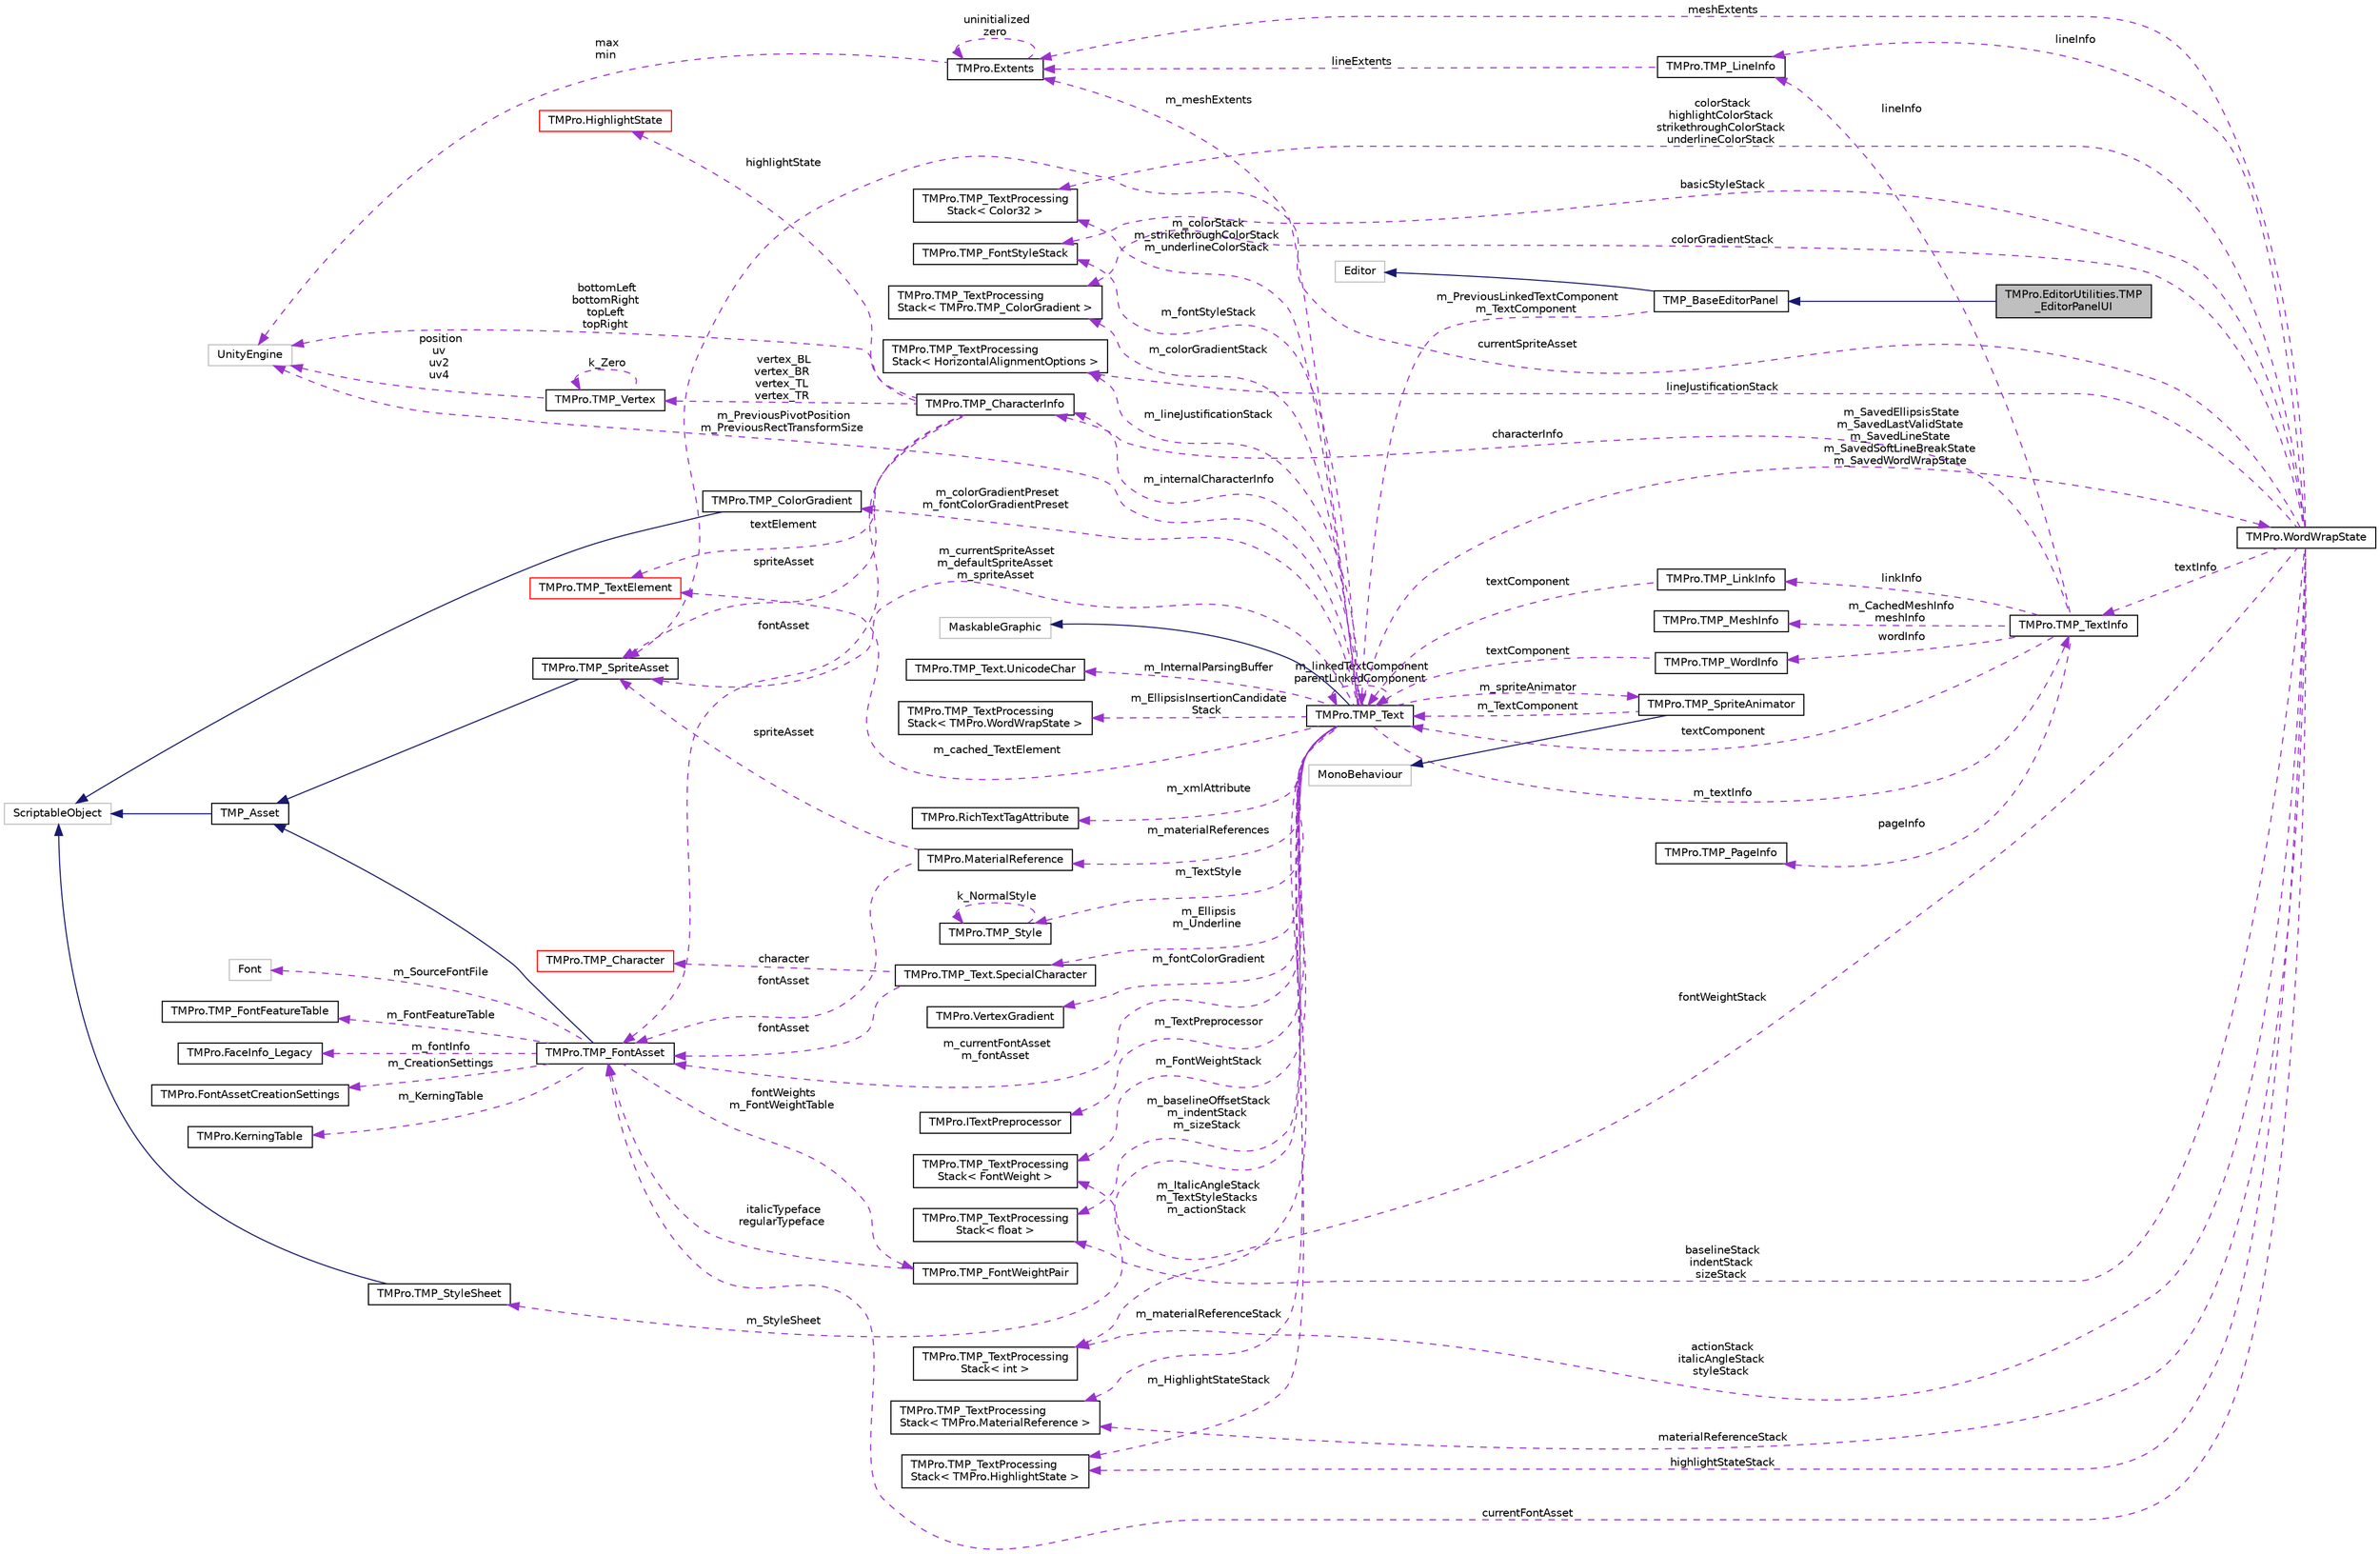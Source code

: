 digraph "TMPro.EditorUtilities.TMP_EditorPanelUI"
{
 // LATEX_PDF_SIZE
  edge [fontname="Helvetica",fontsize="10",labelfontname="Helvetica",labelfontsize="10"];
  node [fontname="Helvetica",fontsize="10",shape=record];
  rankdir="LR";
  Node1 [label="TMPro.EditorUtilities.TMP\l_EditorPanelUI",height=0.2,width=0.4,color="black", fillcolor="grey75", style="filled", fontcolor="black",tooltip=" "];
  Node2 -> Node1 [dir="back",color="midnightblue",fontsize="10",style="solid",fontname="Helvetica"];
  Node2 [label="TMP_BaseEditorPanel",height=0.2,width=0.4,color="black", fillcolor="white", style="filled",URL="$class_t_m_pro_1_1_editor_utilities_1_1_t_m_p___base_editor_panel.html",tooltip=" "];
  Node3 -> Node2 [dir="back",color="midnightblue",fontsize="10",style="solid",fontname="Helvetica"];
  Node3 [label="Editor",height=0.2,width=0.4,color="grey75", fillcolor="white", style="filled",tooltip=" "];
  Node4 -> Node2 [dir="back",color="darkorchid3",fontsize="10",style="dashed",label=" m_PreviousLinkedTextComponent\nm_TextComponent" ,fontname="Helvetica"];
  Node4 [label="TMPro.TMP_Text",height=0.2,width=0.4,color="black", fillcolor="white", style="filled",URL="$class_t_m_pro_1_1_t_m_p___text.html",tooltip="Base class which contains common properties and functions shared between the TextMeshPro and TextMesh..."];
  Node5 -> Node4 [dir="back",color="midnightblue",fontsize="10",style="solid",fontname="Helvetica"];
  Node5 [label="MaskableGraphic",height=0.2,width=0.4,color="grey75", fillcolor="white", style="filled",tooltip=" "];
  Node6 -> Node4 [dir="back",color="darkorchid3",fontsize="10",style="dashed",label=" m_fontStyleStack" ,fontname="Helvetica"];
  Node6 [label="TMPro.TMP_FontStyleStack",height=0.2,width=0.4,color="black", fillcolor="white", style="filled",URL="$struct_t_m_pro_1_1_t_m_p___font_style_stack.html",tooltip="Structure used to track basic XML tags which are binary (on / off)"];
  Node7 -> Node4 [dir="back",color="darkorchid3",fontsize="10",style="dashed",label=" m_colorGradientStack" ,fontname="Helvetica"];
  Node7 [label="TMPro.TMP_TextProcessing\lStack\< TMPro.TMP_ColorGradient \>",height=0.2,width=0.4,color="black", fillcolor="white", style="filled",URL="$struct_t_m_pro_1_1_t_m_p___text_processing_stack.html",tooltip=" "];
  Node8 -> Node4 [dir="back",color="darkorchid3",fontsize="10",style="dashed",label=" m_InternalParsingBuffer" ,fontname="Helvetica"];
  Node8 [label="TMPro.TMP_Text.UnicodeChar",height=0.2,width=0.4,color="black", fillcolor="white", style="filled",URL="$struct_t_m_pro_1_1_t_m_p___text_1_1_unicode_char.html",tooltip=" "];
  Node9 -> Node4 [dir="back",color="darkorchid3",fontsize="10",style="dashed",label=" m_lineJustificationStack" ,fontname="Helvetica"];
  Node9 [label="TMPro.TMP_TextProcessing\lStack\< HorizontalAlignmentOptions \>",height=0.2,width=0.4,color="black", fillcolor="white", style="filled",URL="$struct_t_m_pro_1_1_t_m_p___text_processing_stack.html",tooltip=" "];
  Node10 -> Node4 [dir="back",color="darkorchid3",fontsize="10",style="dashed",label=" m_materialReferences" ,fontname="Helvetica"];
  Node10 [label="TMPro.MaterialReference",height=0.2,width=0.4,color="black", fillcolor="white", style="filled",URL="$struct_t_m_pro_1_1_material_reference.html",tooltip=" "];
  Node11 -> Node10 [dir="back",color="darkorchid3",fontsize="10",style="dashed",label=" fontAsset" ,fontname="Helvetica"];
  Node11 [label="TMPro.TMP_FontAsset",height=0.2,width=0.4,color="black", fillcolor="white", style="filled",URL="$class_t_m_pro_1_1_t_m_p___font_asset.html",tooltip=" "];
  Node12 -> Node11 [dir="back",color="midnightblue",fontsize="10",style="solid",fontname="Helvetica"];
  Node12 [label="TMP_Asset",height=0.2,width=0.4,color="black", fillcolor="white", style="filled",URL="$class_t_m_pro_1_1_t_m_p___asset.html",tooltip=" "];
  Node13 -> Node12 [dir="back",color="midnightblue",fontsize="10",style="solid",fontname="Helvetica"];
  Node13 [label="ScriptableObject",height=0.2,width=0.4,color="grey75", fillcolor="white", style="filled",tooltip=" "];
  Node14 -> Node11 [dir="back",color="darkorchid3",fontsize="10",style="dashed",label=" m_CreationSettings" ,fontname="Helvetica"];
  Node14 [label="TMPro.FontAssetCreationSettings",height=0.2,width=0.4,color="black", fillcolor="white", style="filled",URL="$struct_t_m_pro_1_1_font_asset_creation_settings.html",tooltip=" "];
  Node15 -> Node11 [dir="back",color="darkorchid3",fontsize="10",style="dashed",label=" m_KerningTable" ,fontname="Helvetica"];
  Node15 [label="TMPro.KerningTable",height=0.2,width=0.4,color="black", fillcolor="white", style="filled",URL="$class_t_m_pro_1_1_kerning_table.html",tooltip=" "];
  Node16 -> Node11 [dir="back",color="darkorchid3",fontsize="10",style="dashed",label=" fontWeights\nm_FontWeightTable" ,fontname="Helvetica"];
  Node16 [label="TMPro.TMP_FontWeightPair",height=0.2,width=0.4,color="black", fillcolor="white", style="filled",URL="$struct_t_m_pro_1_1_t_m_p___font_weight_pair.html",tooltip="Contains the font assets for the regular and italic styles associated with a given font weight."];
  Node11 -> Node16 [dir="back",color="darkorchid3",fontsize="10",style="dashed",label=" italicTypeface\nregularTypeface" ,fontname="Helvetica"];
  Node17 -> Node11 [dir="back",color="darkorchid3",fontsize="10",style="dashed",label=" m_SourceFontFile" ,fontname="Helvetica"];
  Node17 [label="Font",height=0.2,width=0.4,color="grey75", fillcolor="white", style="filled",tooltip=" "];
  Node18 -> Node11 [dir="back",color="darkorchid3",fontsize="10",style="dashed",label=" m_FontFeatureTable" ,fontname="Helvetica"];
  Node18 [label="TMPro.TMP_FontFeatureTable",height=0.2,width=0.4,color="black", fillcolor="white", style="filled",URL="$class_t_m_pro_1_1_t_m_p___font_feature_table.html",tooltip="Table that contains the various font features available for the given font asset."];
  Node19 -> Node11 [dir="back",color="darkorchid3",fontsize="10",style="dashed",label=" m_fontInfo" ,fontname="Helvetica"];
  Node19 [label="TMPro.FaceInfo_Legacy",height=0.2,width=0.4,color="black", fillcolor="white", style="filled",URL="$class_t_m_pro_1_1_face_info___legacy.html",tooltip="Class that contains the basic information about the font."];
  Node20 -> Node10 [dir="back",color="darkorchid3",fontsize="10",style="dashed",label=" spriteAsset" ,fontname="Helvetica"];
  Node20 [label="TMPro.TMP_SpriteAsset",height=0.2,width=0.4,color="black", fillcolor="white", style="filled",URL="$class_t_m_pro_1_1_t_m_p___sprite_asset.html",tooltip=" "];
  Node12 -> Node20 [dir="back",color="midnightblue",fontsize="10",style="solid",fontname="Helvetica"];
  Node21 -> Node4 [dir="back",color="darkorchid3",fontsize="10",style="dashed",label=" m_textInfo" ,fontname="Helvetica"];
  Node21 [label="TMPro.TMP_TextInfo",height=0.2,width=0.4,color="black", fillcolor="white", style="filled",URL="$class_t_m_pro_1_1_t_m_p___text_info.html",tooltip="Class which contains information about every element contained within the text object."];
  Node22 -> Node21 [dir="back",color="darkorchid3",fontsize="10",style="dashed",label=" linkInfo" ,fontname="Helvetica"];
  Node22 [label="TMPro.TMP_LinkInfo",height=0.2,width=0.4,color="black", fillcolor="white", style="filled",URL="$struct_t_m_pro_1_1_t_m_p___link_info.html",tooltip="Structure containing information about individual links contained in the text object."];
  Node4 -> Node22 [dir="back",color="darkorchid3",fontsize="10",style="dashed",label=" textComponent" ,fontname="Helvetica"];
  Node23 -> Node21 [dir="back",color="darkorchid3",fontsize="10",style="dashed",label=" pageInfo" ,fontname="Helvetica"];
  Node23 [label="TMPro.TMP_PageInfo",height=0.2,width=0.4,color="black", fillcolor="white", style="filled",URL="$struct_t_m_pro_1_1_t_m_p___page_info.html",tooltip=" "];
  Node24 -> Node21 [dir="back",color="darkorchid3",fontsize="10",style="dashed",label=" lineInfo" ,fontname="Helvetica"];
  Node24 [label="TMPro.TMP_LineInfo",height=0.2,width=0.4,color="black", fillcolor="white", style="filled",URL="$struct_t_m_pro_1_1_t_m_p___line_info.html",tooltip="Structure which contains information about the individual lines of text."];
  Node25 -> Node24 [dir="back",color="darkorchid3",fontsize="10",style="dashed",label=" lineExtents" ,fontname="Helvetica"];
  Node25 [label="TMPro.Extents",height=0.2,width=0.4,color="black", fillcolor="white", style="filled",URL="$struct_t_m_pro_1_1_extents.html",tooltip=" "];
  Node25 -> Node25 [dir="back",color="darkorchid3",fontsize="10",style="dashed",label=" uninitialized\nzero" ,fontname="Helvetica"];
  Node26 -> Node25 [dir="back",color="darkorchid3",fontsize="10",style="dashed",label=" max\nmin" ,fontname="Helvetica"];
  Node26 [label="UnityEngine",height=0.2,width=0.4,color="grey75", fillcolor="white", style="filled",tooltip=" "];
  Node4 -> Node21 [dir="back",color="darkorchid3",fontsize="10",style="dashed",label=" textComponent" ,fontname="Helvetica"];
  Node27 -> Node21 [dir="back",color="darkorchid3",fontsize="10",style="dashed",label=" m_CachedMeshInfo\nmeshInfo" ,fontname="Helvetica"];
  Node27 [label="TMPro.TMP_MeshInfo",height=0.2,width=0.4,color="black", fillcolor="white", style="filled",URL="$struct_t_m_pro_1_1_t_m_p___mesh_info.html",tooltip="Structure which contains the vertex attributes (geometry) of the text object."];
  Node28 -> Node21 [dir="back",color="darkorchid3",fontsize="10",style="dashed",label=" wordInfo" ,fontname="Helvetica"];
  Node28 [label="TMPro.TMP_WordInfo",height=0.2,width=0.4,color="black", fillcolor="white", style="filled",URL="$struct_t_m_pro_1_1_t_m_p___word_info.html",tooltip="Structure containing information about the individual words contained in the text object."];
  Node4 -> Node28 [dir="back",color="darkorchid3",fontsize="10",style="dashed",label=" textComponent" ,fontname="Helvetica"];
  Node29 -> Node21 [dir="back",color="darkorchid3",fontsize="10",style="dashed",label=" characterInfo" ,fontname="Helvetica"];
  Node29 [label="TMPro.TMP_CharacterInfo",height=0.2,width=0.4,color="black", fillcolor="white", style="filled",URL="$struct_t_m_pro_1_1_t_m_p___character_info.html",tooltip="Structure containing information about individual text elements (character or sprites)."];
  Node11 -> Node29 [dir="back",color="darkorchid3",fontsize="10",style="dashed",label=" fontAsset" ,fontname="Helvetica"];
  Node26 -> Node29 [dir="back",color="darkorchid3",fontsize="10",style="dashed",label=" bottomLeft\nbottomRight\ntopLeft\ntopRight" ,fontname="Helvetica"];
  Node30 -> Node29 [dir="back",color="darkorchid3",fontsize="10",style="dashed",label=" highlightState" ,fontname="Helvetica"];
  Node30 [label="TMPro.HighlightState",height=0.2,width=0.4,color="red", fillcolor="white", style="filled",URL="$struct_t_m_pro_1_1_highlight_state.html",tooltip=" "];
  Node32 -> Node29 [dir="back",color="darkorchid3",fontsize="10",style="dashed",label=" vertex_BL\nvertex_BR\nvertex_TL\nvertex_TR" ,fontname="Helvetica"];
  Node32 [label="TMPro.TMP_Vertex",height=0.2,width=0.4,color="black", fillcolor="white", style="filled",URL="$struct_t_m_pro_1_1_t_m_p___vertex.html",tooltip=" "];
  Node26 -> Node32 [dir="back",color="darkorchid3",fontsize="10",style="dashed",label=" position\nuv\nuv2\nuv4" ,fontname="Helvetica"];
  Node32 -> Node32 [dir="back",color="darkorchid3",fontsize="10",style="dashed",label=" k_Zero" ,fontname="Helvetica"];
  Node20 -> Node29 [dir="back",color="darkorchid3",fontsize="10",style="dashed",label=" spriteAsset" ,fontname="Helvetica"];
  Node33 -> Node29 [dir="back",color="darkorchid3",fontsize="10",style="dashed",label=" textElement" ,fontname="Helvetica"];
  Node33 [label="TMPro.TMP_TextElement",height=0.2,width=0.4,color="red", fillcolor="white", style="filled",URL="$class_t_m_pro_1_1_t_m_p___text_element.html",tooltip="Base class for all text elements like Character and SpriteCharacter."];
  Node25 -> Node4 [dir="back",color="darkorchid3",fontsize="10",style="dashed",label=" m_meshExtents" ,fontname="Helvetica"];
  Node11 -> Node4 [dir="back",color="darkorchid3",fontsize="10",style="dashed",label=" m_currentFontAsset\nm_fontAsset" ,fontname="Helvetica"];
  Node26 -> Node4 [dir="back",color="darkorchid3",fontsize="10",style="dashed",label=" m_PreviousPivotPosition\nm_PreviousRectTransformSize" ,fontname="Helvetica"];
  Node35 -> Node4 [dir="back",color="darkorchid3",fontsize="10",style="dashed",label=" m_StyleSheet" ,fontname="Helvetica"];
  Node35 [label="TMPro.TMP_StyleSheet",height=0.2,width=0.4,color="black", fillcolor="white", style="filled",URL="$class_t_m_pro_1_1_t_m_p___style_sheet.html",tooltip=" "];
  Node13 -> Node35 [dir="back",color="midnightblue",fontsize="10",style="solid",fontname="Helvetica"];
  Node36 -> Node4 [dir="back",color="darkorchid3",fontsize="10",style="dashed",label=" m_fontColorGradient" ,fontname="Helvetica"];
  Node36 [label="TMPro.VertexGradient",height=0.2,width=0.4,color="black", fillcolor="white", style="filled",URL="$struct_t_m_pro_1_1_vertex_gradient.html",tooltip="TMP custom data type to represent 32 bit characters."];
  Node37 -> Node4 [dir="back",color="darkorchid3",fontsize="10",style="dashed",label=" m_Ellipsis\nm_Underline" ,fontname="Helvetica"];
  Node37 [label="TMPro.TMP_Text.SpecialCharacter",height=0.2,width=0.4,color="black", fillcolor="white", style="filled",URL="$struct_t_m_pro_1_1_t_m_p___text_1_1_special_character.html",tooltip=" "];
  Node11 -> Node37 [dir="back",color="darkorchid3",fontsize="10",style="dashed",label=" fontAsset" ,fontname="Helvetica"];
  Node38 -> Node37 [dir="back",color="darkorchid3",fontsize="10",style="dashed",label=" character" ,fontname="Helvetica"];
  Node38 [label="TMPro.TMP_Character",height=0.2,width=0.4,color="red", fillcolor="white", style="filled",URL="$class_t_m_pro_1_1_t_m_p___character.html",tooltip="A basic element of text."];
  Node4 -> Node4 [dir="back",color="darkorchid3",fontsize="10",style="dashed",label=" m_linkedTextComponent\nparentLinkedComponent" ,fontname="Helvetica"];
  Node40 -> Node4 [dir="back",color="darkorchid3",fontsize="10",style="dashed",label=" m_TextPreprocessor" ,fontname="Helvetica"];
  Node40 [label="TMPro.ITextPreprocessor",height=0.2,width=0.4,color="black", fillcolor="white", style="filled",URL="$interface_t_m_pro_1_1_i_text_preprocessor.html",tooltip="Interface used for preprocessing and shaping of text."];
  Node41 -> Node4 [dir="back",color="darkorchid3",fontsize="10",style="dashed",label=" m_colorStack\nm_strikethroughColorStack\nm_underlineColorStack" ,fontname="Helvetica"];
  Node41 [label="TMPro.TMP_TextProcessing\lStack\< Color32 \>",height=0.2,width=0.4,color="black", fillcolor="white", style="filled",URL="$struct_t_m_pro_1_1_t_m_p___text_processing_stack.html",tooltip=" "];
  Node42 -> Node4 [dir="back",color="darkorchid3",fontsize="10",style="dashed",label=" m_colorGradientPreset\nm_fontColorGradientPreset" ,fontname="Helvetica"];
  Node42 [label="TMPro.TMP_ColorGradient",height=0.2,width=0.4,color="black", fillcolor="white", style="filled",URL="$class_t_m_pro_1_1_t_m_p___color_gradient.html",tooltip=" "];
  Node13 -> Node42 [dir="back",color="midnightblue",fontsize="10",style="solid",fontname="Helvetica"];
  Node43 -> Node4 [dir="back",color="darkorchid3",fontsize="10",style="dashed",label=" m_spriteAnimator" ,fontname="Helvetica"];
  Node43 [label="TMPro.TMP_SpriteAnimator",height=0.2,width=0.4,color="black", fillcolor="white", style="filled",URL="$class_t_m_pro_1_1_t_m_p___sprite_animator.html",tooltip=" "];
  Node44 -> Node43 [dir="back",color="midnightblue",fontsize="10",style="solid",fontname="Helvetica"];
  Node44 [label="MonoBehaviour",height=0.2,width=0.4,color="grey75", fillcolor="white", style="filled",tooltip=" "];
  Node4 -> Node43 [dir="back",color="darkorchid3",fontsize="10",style="dashed",label=" m_TextComponent" ,fontname="Helvetica"];
  Node45 -> Node4 [dir="back",color="darkorchid3",fontsize="10",style="dashed",label=" m_FontWeightStack" ,fontname="Helvetica"];
  Node45 [label="TMPro.TMP_TextProcessing\lStack\< FontWeight \>",height=0.2,width=0.4,color="black", fillcolor="white", style="filled",URL="$struct_t_m_pro_1_1_t_m_p___text_processing_stack.html",tooltip=" "];
  Node46 -> Node4 [dir="back",color="darkorchid3",fontsize="10",style="dashed",label=" m_baselineOffsetStack\nm_indentStack\nm_sizeStack" ,fontname="Helvetica"];
  Node46 [label="TMPro.TMP_TextProcessing\lStack\< float \>",height=0.2,width=0.4,color="black", fillcolor="white", style="filled",URL="$struct_t_m_pro_1_1_t_m_p___text_processing_stack.html",tooltip=" "];
  Node47 -> Node4 [dir="back",color="darkorchid3",fontsize="10",style="dashed",label=" m_ItalicAngleStack\nm_TextStyleStacks\nm_actionStack" ,fontname="Helvetica"];
  Node47 [label="TMPro.TMP_TextProcessing\lStack\< int \>",height=0.2,width=0.4,color="black", fillcolor="white", style="filled",URL="$struct_t_m_pro_1_1_t_m_p___text_processing_stack.html",tooltip=" "];
  Node48 -> Node4 [dir="back",color="darkorchid3",fontsize="10",style="dashed",label=" m_SavedEllipsisState\nm_SavedLastValidState\nm_SavedLineState\nm_SavedSoftLineBreakState\nm_SavedWordWrapState" ,fontname="Helvetica"];
  Node48 [label="TMPro.WordWrapState",height=0.2,width=0.4,color="black", fillcolor="white", style="filled",URL="$struct_t_m_pro_1_1_word_wrap_state.html",tooltip=" "];
  Node6 -> Node48 [dir="back",color="darkorchid3",fontsize="10",style="dashed",label=" basicStyleStack" ,fontname="Helvetica"];
  Node9 -> Node48 [dir="back",color="darkorchid3",fontsize="10",style="dashed",label=" lineJustificationStack" ,fontname="Helvetica"];
  Node7 -> Node48 [dir="back",color="darkorchid3",fontsize="10",style="dashed",label=" colorGradientStack" ,fontname="Helvetica"];
  Node24 -> Node48 [dir="back",color="darkorchid3",fontsize="10",style="dashed",label=" lineInfo" ,fontname="Helvetica"];
  Node21 -> Node48 [dir="back",color="darkorchid3",fontsize="10",style="dashed",label=" textInfo" ,fontname="Helvetica"];
  Node25 -> Node48 [dir="back",color="darkorchid3",fontsize="10",style="dashed",label=" meshExtents" ,fontname="Helvetica"];
  Node11 -> Node48 [dir="back",color="darkorchid3",fontsize="10",style="dashed",label=" currentFontAsset" ,fontname="Helvetica"];
  Node41 -> Node48 [dir="back",color="darkorchid3",fontsize="10",style="dashed",label=" colorStack\nhighlightColorStack\nstrikethroughColorStack\nunderlineColorStack" ,fontname="Helvetica"];
  Node45 -> Node48 [dir="back",color="darkorchid3",fontsize="10",style="dashed",label=" fontWeightStack" ,fontname="Helvetica"];
  Node46 -> Node48 [dir="back",color="darkorchid3",fontsize="10",style="dashed",label=" baselineStack\nindentStack\nsizeStack" ,fontname="Helvetica"];
  Node49 -> Node48 [dir="back",color="darkorchid3",fontsize="10",style="dashed",label=" materialReferenceStack" ,fontname="Helvetica"];
  Node49 [label="TMPro.TMP_TextProcessing\lStack\< TMPro.MaterialReference \>",height=0.2,width=0.4,color="black", fillcolor="white", style="filled",URL="$struct_t_m_pro_1_1_t_m_p___text_processing_stack.html",tooltip=" "];
  Node47 -> Node48 [dir="back",color="darkorchid3",fontsize="10",style="dashed",label=" actionStack\nitalicAngleStack\nstyleStack" ,fontname="Helvetica"];
  Node50 -> Node48 [dir="back",color="darkorchid3",fontsize="10",style="dashed",label=" highlightStateStack" ,fontname="Helvetica"];
  Node50 [label="TMPro.TMP_TextProcessing\lStack\< TMPro.HighlightState \>",height=0.2,width=0.4,color="black", fillcolor="white", style="filled",URL="$struct_t_m_pro_1_1_t_m_p___text_processing_stack.html",tooltip=" "];
  Node20 -> Node48 [dir="back",color="darkorchid3",fontsize="10",style="dashed",label=" currentSpriteAsset" ,fontname="Helvetica"];
  Node49 -> Node4 [dir="back",color="darkorchid3",fontsize="10",style="dashed",label=" m_materialReferenceStack" ,fontname="Helvetica"];
  Node50 -> Node4 [dir="back",color="darkorchid3",fontsize="10",style="dashed",label=" m_HighlightStateStack" ,fontname="Helvetica"];
  Node51 -> Node4 [dir="back",color="darkorchid3",fontsize="10",style="dashed",label=" m_EllipsisInsertionCandidate\lStack" ,fontname="Helvetica"];
  Node51 [label="TMPro.TMP_TextProcessing\lStack\< TMPro.WordWrapState \>",height=0.2,width=0.4,color="black", fillcolor="white", style="filled",URL="$struct_t_m_pro_1_1_t_m_p___text_processing_stack.html",tooltip=" "];
  Node52 -> Node4 [dir="back",color="darkorchid3",fontsize="10",style="dashed",label=" m_xmlAttribute" ,fontname="Helvetica"];
  Node52 [label="TMPro.RichTextTagAttribute",height=0.2,width=0.4,color="black", fillcolor="white", style="filled",URL="$struct_t_m_pro_1_1_rich_text_tag_attribute.html",tooltip=" "];
  Node29 -> Node4 [dir="back",color="darkorchid3",fontsize="10",style="dashed",label=" m_internalCharacterInfo" ,fontname="Helvetica"];
  Node33 -> Node4 [dir="back",color="darkorchid3",fontsize="10",style="dashed",label=" m_cached_TextElement" ,fontname="Helvetica"];
  Node53 -> Node4 [dir="back",color="darkorchid3",fontsize="10",style="dashed",label=" m_TextStyle" ,fontname="Helvetica"];
  Node53 [label="TMPro.TMP_Style",height=0.2,width=0.4,color="black", fillcolor="white", style="filled",URL="$class_t_m_pro_1_1_t_m_p___style.html",tooltip=" "];
  Node53 -> Node53 [dir="back",color="darkorchid3",fontsize="10",style="dashed",label=" k_NormalStyle" ,fontname="Helvetica"];
  Node20 -> Node4 [dir="back",color="darkorchid3",fontsize="10",style="dashed",label=" m_currentSpriteAsset\nm_defaultSpriteAsset\nm_spriteAsset" ,fontname="Helvetica"];
}
